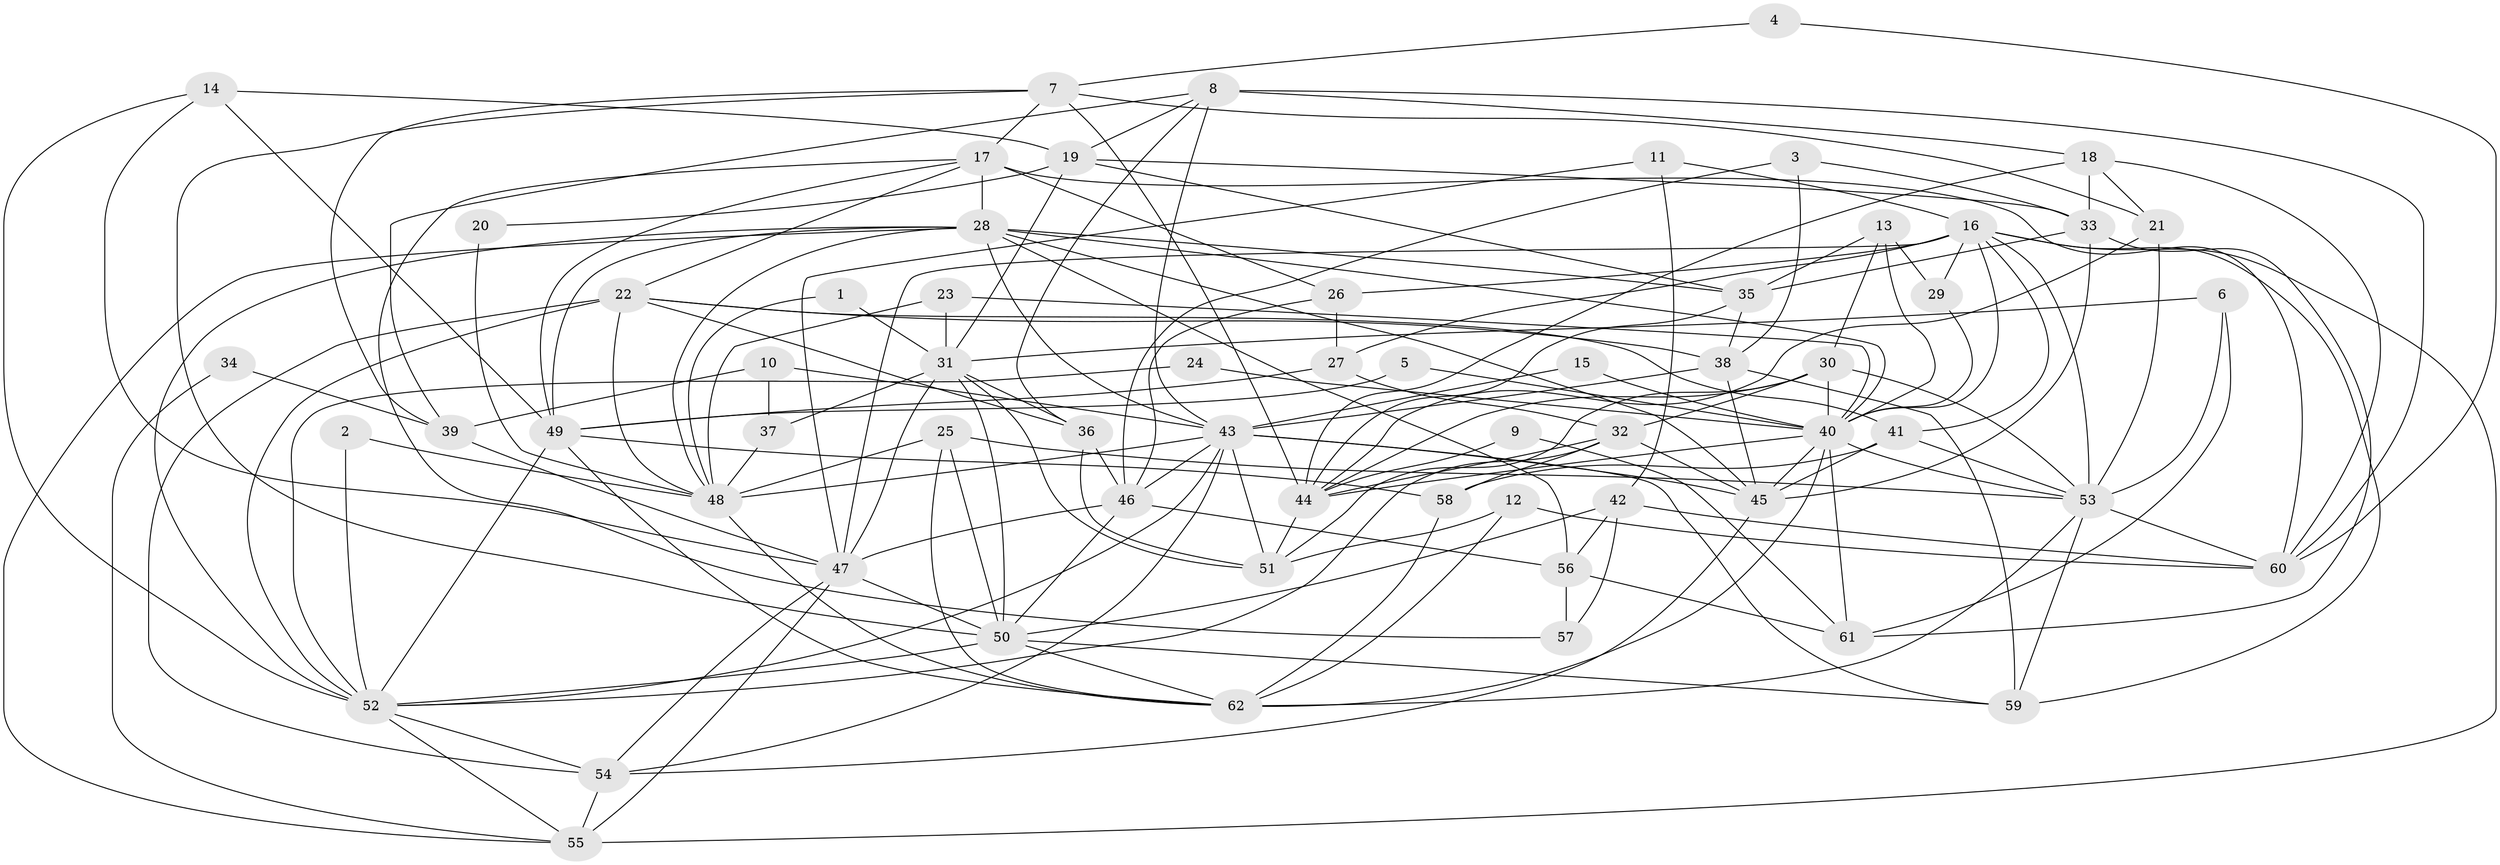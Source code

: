 // original degree distribution, {3: 0.2903225806451613, 2: 0.13709677419354838, 5: 0.18548387096774194, 7: 0.056451612903225805, 4: 0.25, 8: 0.024193548387096774, 6: 0.056451612903225805}
// Generated by graph-tools (version 1.1) at 2025/50/03/09/25 03:50:04]
// undirected, 62 vertices, 172 edges
graph export_dot {
graph [start="1"]
  node [color=gray90,style=filled];
  1;
  2;
  3;
  4;
  5;
  6;
  7;
  8;
  9;
  10;
  11;
  12;
  13;
  14;
  15;
  16;
  17;
  18;
  19;
  20;
  21;
  22;
  23;
  24;
  25;
  26;
  27;
  28;
  29;
  30;
  31;
  32;
  33;
  34;
  35;
  36;
  37;
  38;
  39;
  40;
  41;
  42;
  43;
  44;
  45;
  46;
  47;
  48;
  49;
  50;
  51;
  52;
  53;
  54;
  55;
  56;
  57;
  58;
  59;
  60;
  61;
  62;
  1 -- 31 [weight=1.0];
  1 -- 48 [weight=1.0];
  2 -- 48 [weight=1.0];
  2 -- 52 [weight=1.0];
  3 -- 33 [weight=1.0];
  3 -- 38 [weight=1.0];
  3 -- 46 [weight=1.0];
  4 -- 7 [weight=1.0];
  4 -- 60 [weight=1.0];
  5 -- 40 [weight=1.0];
  5 -- 49 [weight=1.0];
  6 -- 31 [weight=1.0];
  6 -- 53 [weight=1.0];
  6 -- 61 [weight=1.0];
  7 -- 17 [weight=1.0];
  7 -- 21 [weight=1.0];
  7 -- 39 [weight=1.0];
  7 -- 44 [weight=1.0];
  7 -- 50 [weight=1.0];
  8 -- 18 [weight=1.0];
  8 -- 19 [weight=1.0];
  8 -- 36 [weight=1.0];
  8 -- 39 [weight=1.0];
  8 -- 43 [weight=1.0];
  8 -- 60 [weight=1.0];
  9 -- 44 [weight=1.0];
  9 -- 61 [weight=1.0];
  10 -- 37 [weight=1.0];
  10 -- 39 [weight=1.0];
  10 -- 43 [weight=1.0];
  11 -- 16 [weight=1.0];
  11 -- 42 [weight=1.0];
  11 -- 47 [weight=1.0];
  12 -- 51 [weight=1.0];
  12 -- 60 [weight=1.0];
  12 -- 62 [weight=1.0];
  13 -- 29 [weight=1.0];
  13 -- 30 [weight=1.0];
  13 -- 35 [weight=1.0];
  13 -- 40 [weight=1.0];
  14 -- 19 [weight=1.0];
  14 -- 47 [weight=1.0];
  14 -- 49 [weight=1.0];
  14 -- 52 [weight=1.0];
  15 -- 40 [weight=1.0];
  15 -- 43 [weight=1.0];
  16 -- 26 [weight=1.0];
  16 -- 27 [weight=1.0];
  16 -- 29 [weight=1.0];
  16 -- 40 [weight=1.0];
  16 -- 41 [weight=1.0];
  16 -- 47 [weight=1.0];
  16 -- 53 [weight=1.0];
  16 -- 55 [weight=1.0];
  16 -- 59 [weight=1.0];
  17 -- 22 [weight=1.0];
  17 -- 26 [weight=1.0];
  17 -- 28 [weight=1.0];
  17 -- 49 [weight=1.0];
  17 -- 57 [weight=1.0];
  17 -- 60 [weight=1.0];
  18 -- 21 [weight=1.0];
  18 -- 33 [weight=1.0];
  18 -- 44 [weight=1.0];
  18 -- 60 [weight=1.0];
  19 -- 20 [weight=1.0];
  19 -- 31 [weight=1.0];
  19 -- 33 [weight=1.0];
  19 -- 35 [weight=1.0];
  20 -- 48 [weight=1.0];
  21 -- 44 [weight=1.0];
  21 -- 53 [weight=1.0];
  22 -- 36 [weight=1.0];
  22 -- 38 [weight=1.0];
  22 -- 41 [weight=1.0];
  22 -- 48 [weight=1.0];
  22 -- 52 [weight=1.0];
  22 -- 54 [weight=1.0];
  23 -- 31 [weight=1.0];
  23 -- 40 [weight=1.0];
  23 -- 48 [weight=1.0];
  24 -- 40 [weight=1.0];
  24 -- 52 [weight=1.0];
  25 -- 48 [weight=1.0];
  25 -- 50 [weight=2.0];
  25 -- 53 [weight=1.0];
  25 -- 62 [weight=1.0];
  26 -- 27 [weight=1.0];
  26 -- 46 [weight=1.0];
  27 -- 32 [weight=1.0];
  27 -- 49 [weight=1.0];
  28 -- 35 [weight=1.0];
  28 -- 40 [weight=1.0];
  28 -- 43 [weight=1.0];
  28 -- 45 [weight=1.0];
  28 -- 48 [weight=1.0];
  28 -- 49 [weight=1.0];
  28 -- 52 [weight=1.0];
  28 -- 55 [weight=1.0];
  28 -- 56 [weight=1.0];
  29 -- 40 [weight=1.0];
  30 -- 32 [weight=1.0];
  30 -- 40 [weight=1.0];
  30 -- 44 [weight=2.0];
  30 -- 51 [weight=1.0];
  30 -- 53 [weight=1.0];
  31 -- 36 [weight=1.0];
  31 -- 37 [weight=1.0];
  31 -- 47 [weight=1.0];
  31 -- 50 [weight=2.0];
  31 -- 51 [weight=1.0];
  32 -- 44 [weight=2.0];
  32 -- 45 [weight=1.0];
  32 -- 52 [weight=1.0];
  32 -- 58 [weight=1.0];
  33 -- 35 [weight=1.0];
  33 -- 45 [weight=1.0];
  33 -- 61 [weight=1.0];
  34 -- 39 [weight=1.0];
  34 -- 55 [weight=1.0];
  35 -- 38 [weight=1.0];
  35 -- 44 [weight=1.0];
  36 -- 46 [weight=1.0];
  36 -- 51 [weight=2.0];
  37 -- 48 [weight=2.0];
  38 -- 43 [weight=1.0];
  38 -- 45 [weight=1.0];
  38 -- 59 [weight=1.0];
  39 -- 47 [weight=1.0];
  40 -- 44 [weight=1.0];
  40 -- 45 [weight=1.0];
  40 -- 53 [weight=1.0];
  40 -- 61 [weight=1.0];
  40 -- 62 [weight=1.0];
  41 -- 45 [weight=1.0];
  41 -- 53 [weight=1.0];
  41 -- 58 [weight=1.0];
  42 -- 50 [weight=1.0];
  42 -- 56 [weight=1.0];
  42 -- 57 [weight=1.0];
  42 -- 60 [weight=1.0];
  43 -- 45 [weight=1.0];
  43 -- 46 [weight=1.0];
  43 -- 48 [weight=1.0];
  43 -- 51 [weight=1.0];
  43 -- 52 [weight=1.0];
  43 -- 54 [weight=1.0];
  43 -- 59 [weight=1.0];
  44 -- 51 [weight=1.0];
  45 -- 54 [weight=1.0];
  46 -- 47 [weight=1.0];
  46 -- 50 [weight=2.0];
  46 -- 56 [weight=1.0];
  47 -- 50 [weight=1.0];
  47 -- 54 [weight=1.0];
  47 -- 55 [weight=1.0];
  48 -- 62 [weight=1.0];
  49 -- 52 [weight=1.0];
  49 -- 58 [weight=1.0];
  49 -- 62 [weight=1.0];
  50 -- 52 [weight=1.0];
  50 -- 59 [weight=1.0];
  50 -- 62 [weight=1.0];
  52 -- 54 [weight=1.0];
  52 -- 55 [weight=1.0];
  53 -- 59 [weight=2.0];
  53 -- 60 [weight=1.0];
  53 -- 62 [weight=1.0];
  54 -- 55 [weight=1.0];
  56 -- 57 [weight=1.0];
  56 -- 61 [weight=1.0];
  58 -- 62 [weight=1.0];
}
